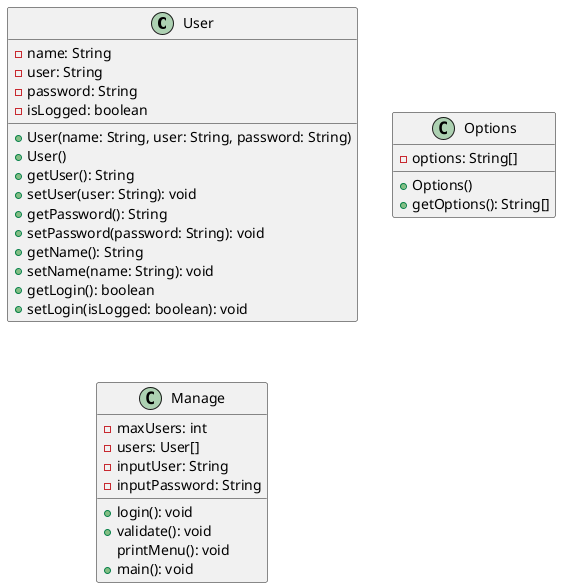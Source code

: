 @startuml EX002UserManagement
class User{
    -name: String
    -user: String
    -password: String
    -isLogged: boolean
    +User(name: String, user: String, password: String)
    +User()
    +getUser(): String
    +setUser(user: String): void
    +getPassword(): String
    +setPassword(password: String): void
    +getName(): String
    +setName(name: String): void
    +getLogin(): boolean
    +setLogin(isLogged: boolean): void
}
class Options{
    -options: String[]
    +Options()
    +getOptions(): String[]
}
class Manage{
    -maxUsers: int
    -users: User[]
    -inputUser: String
    -inputPassword: String
    +login(): void
    +validate(): void
    printMenu(): void
    +main(): void
}
@enduml